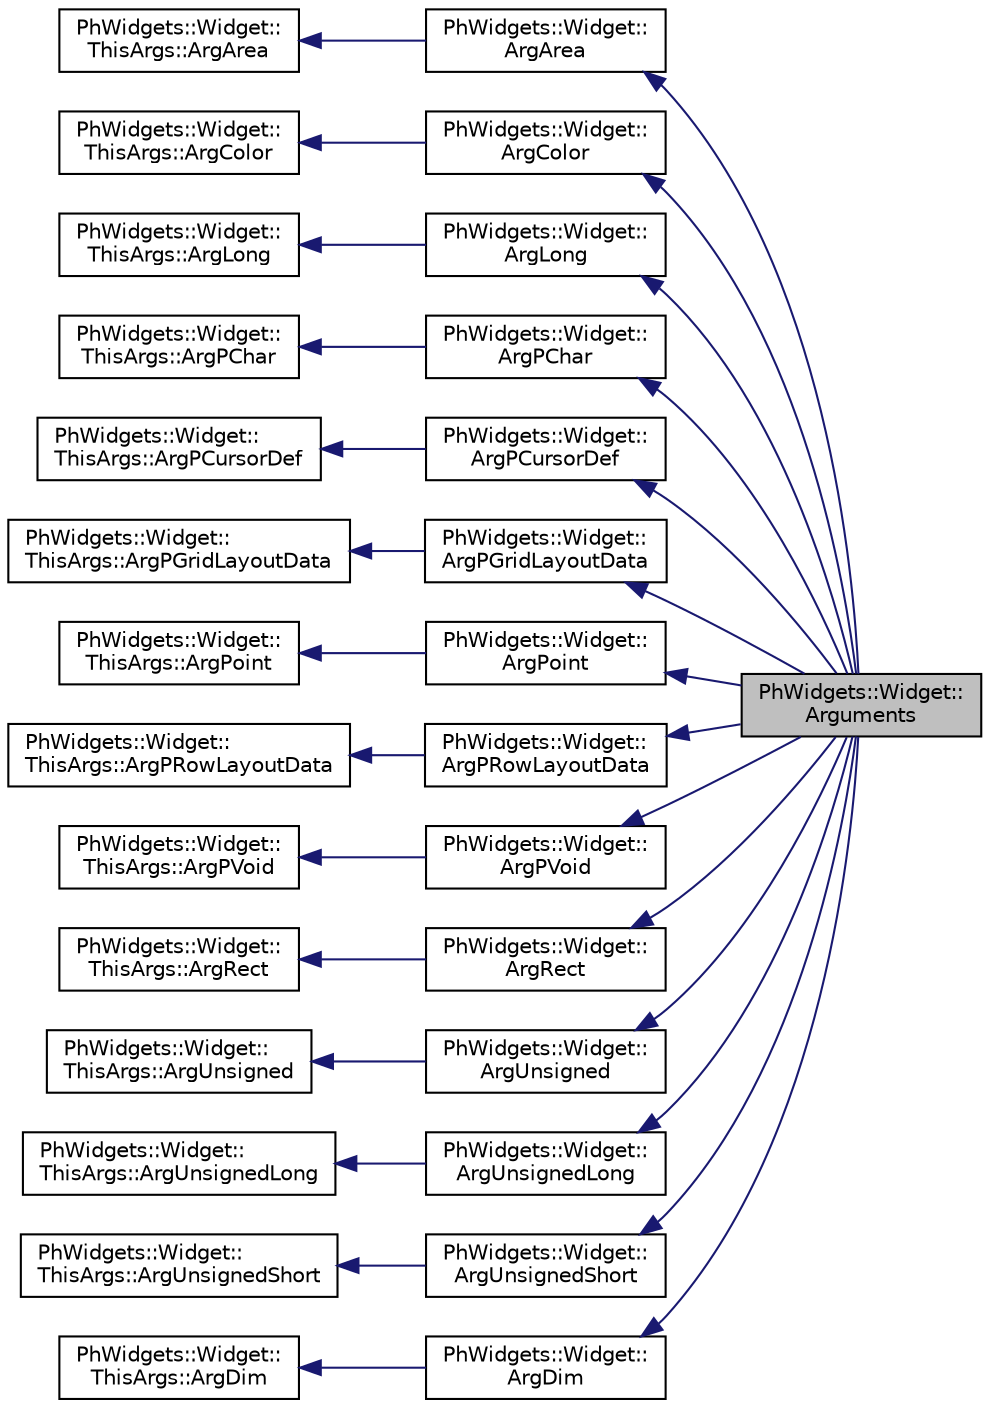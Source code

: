digraph "PhWidgets::Widget::Arguments"
{
  edge [fontname="Helvetica",fontsize="10",labelfontname="Helvetica",labelfontsize="10"];
  node [fontname="Helvetica",fontsize="10",shape=record];
  rankdir="LR";
  Node40 [label="PhWidgets::Widget::\lArguments",height=0.2,width=0.4,color="black", fillcolor="grey75", style="filled", fontcolor="black"];
  Node41 -> Node40 [dir="back",color="midnightblue",fontsize="10",style="solid",fontname="Helvetica"];
  Node41 [label="PhWidgets::Widget::\lArgArea",height=0.2,width=0.4,color="black", fillcolor="white", style="filled",URL="$struct_ph_widgets_1_1_widget_1_1_arg_area.html"];
  Node42 -> Node41 [dir="back",color="midnightblue",fontsize="10",style="solid",fontname="Helvetica"];
  Node42 [label="PhWidgets::Widget::\lThisArgs::ArgArea",height=0.2,width=0.4,color="black", fillcolor="white", style="filled",URL="$struct_ph_widgets_1_1_widget_1_1_this_args_1_1_arg_area.html"];
  Node43 -> Node40 [dir="back",color="midnightblue",fontsize="10",style="solid",fontname="Helvetica"];
  Node43 [label="PhWidgets::Widget::\lArgColor",height=0.2,width=0.4,color="black", fillcolor="white", style="filled",URL="$struct_ph_widgets_1_1_widget_1_1_arg_color.html"];
  Node44 -> Node43 [dir="back",color="midnightblue",fontsize="10",style="solid",fontname="Helvetica"];
  Node44 [label="PhWidgets::Widget::\lThisArgs::ArgColor",height=0.2,width=0.4,color="black", fillcolor="white", style="filled",URL="$struct_ph_widgets_1_1_widget_1_1_this_args_1_1_arg_color.html"];
  Node45 -> Node40 [dir="back",color="midnightblue",fontsize="10",style="solid",fontname="Helvetica"];
  Node45 [label="PhWidgets::Widget::\lArgLong",height=0.2,width=0.4,color="black", fillcolor="white", style="filled",URL="$struct_ph_widgets_1_1_widget_1_1_arg_long.html"];
  Node46 -> Node45 [dir="back",color="midnightblue",fontsize="10",style="solid",fontname="Helvetica"];
  Node46 [label="PhWidgets::Widget::\lThisArgs::ArgLong",height=0.2,width=0.4,color="black", fillcolor="white", style="filled",URL="$struct_ph_widgets_1_1_widget_1_1_this_args_1_1_arg_long.html"];
  Node47 -> Node40 [dir="back",color="midnightblue",fontsize="10",style="solid",fontname="Helvetica"];
  Node47 [label="PhWidgets::Widget::\lArgPChar",height=0.2,width=0.4,color="black", fillcolor="white", style="filled",URL="$struct_ph_widgets_1_1_widget_1_1_arg_p_char.html"];
  Node48 -> Node47 [dir="back",color="midnightblue",fontsize="10",style="solid",fontname="Helvetica"];
  Node48 [label="PhWidgets::Widget::\lThisArgs::ArgPChar",height=0.2,width=0.4,color="black", fillcolor="white", style="filled",URL="$struct_ph_widgets_1_1_widget_1_1_this_args_1_1_arg_p_char.html"];
  Node49 -> Node40 [dir="back",color="midnightblue",fontsize="10",style="solid",fontname="Helvetica"];
  Node49 [label="PhWidgets::Widget::\lArgPCursorDef",height=0.2,width=0.4,color="black", fillcolor="white", style="filled",URL="$struct_ph_widgets_1_1_widget_1_1_arg_p_cursor_def.html"];
  Node50 -> Node49 [dir="back",color="midnightblue",fontsize="10",style="solid",fontname="Helvetica"];
  Node50 [label="PhWidgets::Widget::\lThisArgs::ArgPCursorDef",height=0.2,width=0.4,color="black", fillcolor="white", style="filled",URL="$struct_ph_widgets_1_1_widget_1_1_this_args_1_1_arg_p_cursor_def.html"];
  Node51 -> Node40 [dir="back",color="midnightblue",fontsize="10",style="solid",fontname="Helvetica"];
  Node51 [label="PhWidgets::Widget::\lArgPGridLayoutData",height=0.2,width=0.4,color="black", fillcolor="white", style="filled",URL="$struct_ph_widgets_1_1_widget_1_1_arg_p_grid_layout_data.html"];
  Node52 -> Node51 [dir="back",color="midnightblue",fontsize="10",style="solid",fontname="Helvetica"];
  Node52 [label="PhWidgets::Widget::\lThisArgs::ArgPGridLayoutData",height=0.2,width=0.4,color="black", fillcolor="white", style="filled",URL="$struct_ph_widgets_1_1_widget_1_1_this_args_1_1_arg_p_grid_layout_data.html"];
  Node53 -> Node40 [dir="back",color="midnightblue",fontsize="10",style="solid",fontname="Helvetica"];
  Node53 [label="PhWidgets::Widget::\lArgPoint",height=0.2,width=0.4,color="black", fillcolor="white", style="filled",URL="$struct_ph_widgets_1_1_widget_1_1_arg_point.html"];
  Node54 -> Node53 [dir="back",color="midnightblue",fontsize="10",style="solid",fontname="Helvetica"];
  Node54 [label="PhWidgets::Widget::\lThisArgs::ArgPoint",height=0.2,width=0.4,color="black", fillcolor="white", style="filled",URL="$struct_ph_widgets_1_1_widget_1_1_this_args_1_1_arg_point.html"];
  Node55 -> Node40 [dir="back",color="midnightblue",fontsize="10",style="solid",fontname="Helvetica"];
  Node55 [label="PhWidgets::Widget::\lArgPRowLayoutData",height=0.2,width=0.4,color="black", fillcolor="white", style="filled",URL="$struct_ph_widgets_1_1_widget_1_1_arg_p_row_layout_data.html"];
  Node56 -> Node55 [dir="back",color="midnightblue",fontsize="10",style="solid",fontname="Helvetica"];
  Node56 [label="PhWidgets::Widget::\lThisArgs::ArgPRowLayoutData",height=0.2,width=0.4,color="black", fillcolor="white", style="filled",URL="$struct_ph_widgets_1_1_widget_1_1_this_args_1_1_arg_p_row_layout_data.html"];
  Node57 -> Node40 [dir="back",color="midnightblue",fontsize="10",style="solid",fontname="Helvetica"];
  Node57 [label="PhWidgets::Widget::\lArgPVoid",height=0.2,width=0.4,color="black", fillcolor="white", style="filled",URL="$struct_ph_widgets_1_1_widget_1_1_arg_p_void.html"];
  Node58 -> Node57 [dir="back",color="midnightblue",fontsize="10",style="solid",fontname="Helvetica"];
  Node58 [label="PhWidgets::Widget::\lThisArgs::ArgPVoid",height=0.2,width=0.4,color="black", fillcolor="white", style="filled",URL="$struct_ph_widgets_1_1_widget_1_1_this_args_1_1_arg_p_void.html"];
  Node59 -> Node40 [dir="back",color="midnightblue",fontsize="10",style="solid",fontname="Helvetica"];
  Node59 [label="PhWidgets::Widget::\lArgRect",height=0.2,width=0.4,color="black", fillcolor="white", style="filled",URL="$struct_ph_widgets_1_1_widget_1_1_arg_rect.html"];
  Node60 -> Node59 [dir="back",color="midnightblue",fontsize="10",style="solid",fontname="Helvetica"];
  Node60 [label="PhWidgets::Widget::\lThisArgs::ArgRect",height=0.2,width=0.4,color="black", fillcolor="white", style="filled",URL="$struct_ph_widgets_1_1_widget_1_1_this_args_1_1_arg_rect.html"];
  Node61 -> Node40 [dir="back",color="midnightblue",fontsize="10",style="solid",fontname="Helvetica"];
  Node61 [label="PhWidgets::Widget::\lArgUnsigned",height=0.2,width=0.4,color="black", fillcolor="white", style="filled",URL="$struct_ph_widgets_1_1_widget_1_1_arg_unsigned.html"];
  Node62 -> Node61 [dir="back",color="midnightblue",fontsize="10",style="solid",fontname="Helvetica"];
  Node62 [label="PhWidgets::Widget::\lThisArgs::ArgUnsigned",height=0.2,width=0.4,color="black", fillcolor="white", style="filled",URL="$struct_ph_widgets_1_1_widget_1_1_this_args_1_1_arg_unsigned.html"];
  Node63 -> Node40 [dir="back",color="midnightblue",fontsize="10",style="solid",fontname="Helvetica"];
  Node63 [label="PhWidgets::Widget::\lArgUnsignedLong",height=0.2,width=0.4,color="black", fillcolor="white", style="filled",URL="$struct_ph_widgets_1_1_widget_1_1_arg_unsigned_long.html"];
  Node64 -> Node63 [dir="back",color="midnightblue",fontsize="10",style="solid",fontname="Helvetica"];
  Node64 [label="PhWidgets::Widget::\lThisArgs::ArgUnsignedLong",height=0.2,width=0.4,color="black", fillcolor="white", style="filled",URL="$struct_ph_widgets_1_1_widget_1_1_this_args_1_1_arg_unsigned_long.html"];
  Node65 -> Node40 [dir="back",color="midnightblue",fontsize="10",style="solid",fontname="Helvetica"];
  Node65 [label="PhWidgets::Widget::\lArgUnsignedShort",height=0.2,width=0.4,color="black", fillcolor="white", style="filled",URL="$struct_ph_widgets_1_1_widget_1_1_arg_unsigned_short.html"];
  Node66 -> Node65 [dir="back",color="midnightblue",fontsize="10",style="solid",fontname="Helvetica"];
  Node66 [label="PhWidgets::Widget::\lThisArgs::ArgUnsignedShort",height=0.2,width=0.4,color="black", fillcolor="white", style="filled",URL="$struct_ph_widgets_1_1_widget_1_1_this_args_1_1_arg_unsigned_short.html"];
  Node67 -> Node40 [dir="back",color="midnightblue",fontsize="10",style="solid",fontname="Helvetica"];
  Node67 [label="PhWidgets::Widget::\lArgDim",height=0.2,width=0.4,color="black", fillcolor="white", style="filled",URL="$struct_ph_widgets_1_1_widget_1_1_arg_dim.html"];
  Node68 -> Node67 [dir="back",color="midnightblue",fontsize="10",style="solid",fontname="Helvetica"];
  Node68 [label="PhWidgets::Widget::\lThisArgs::ArgDim",height=0.2,width=0.4,color="black", fillcolor="white", style="filled",URL="$struct_ph_widgets_1_1_widget_1_1_this_args_1_1_arg_dim.html"];
}
